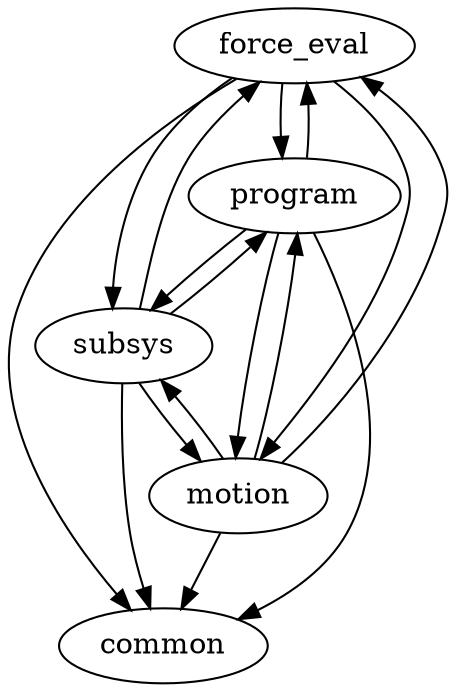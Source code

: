 digraph cp2k {
force_eval -> program [color=black];
subsys -> motion [color=black];
motion -> subsys [color=black];
program -> force_eval [color=black];
force_eval -> common [color=black];
program -> motion [color=black];
subsys -> force_eval [color=black];
motion -> force_eval [color=black];
force_eval -> subsys [color=black];
program -> subsys [color=black];
motion -> common [color=black];
motion -> program [color=black];
subsys -> common [color=black];
subsys -> program [color=black];
force_eval -> motion [color=black];
program -> common [color=black];
}
